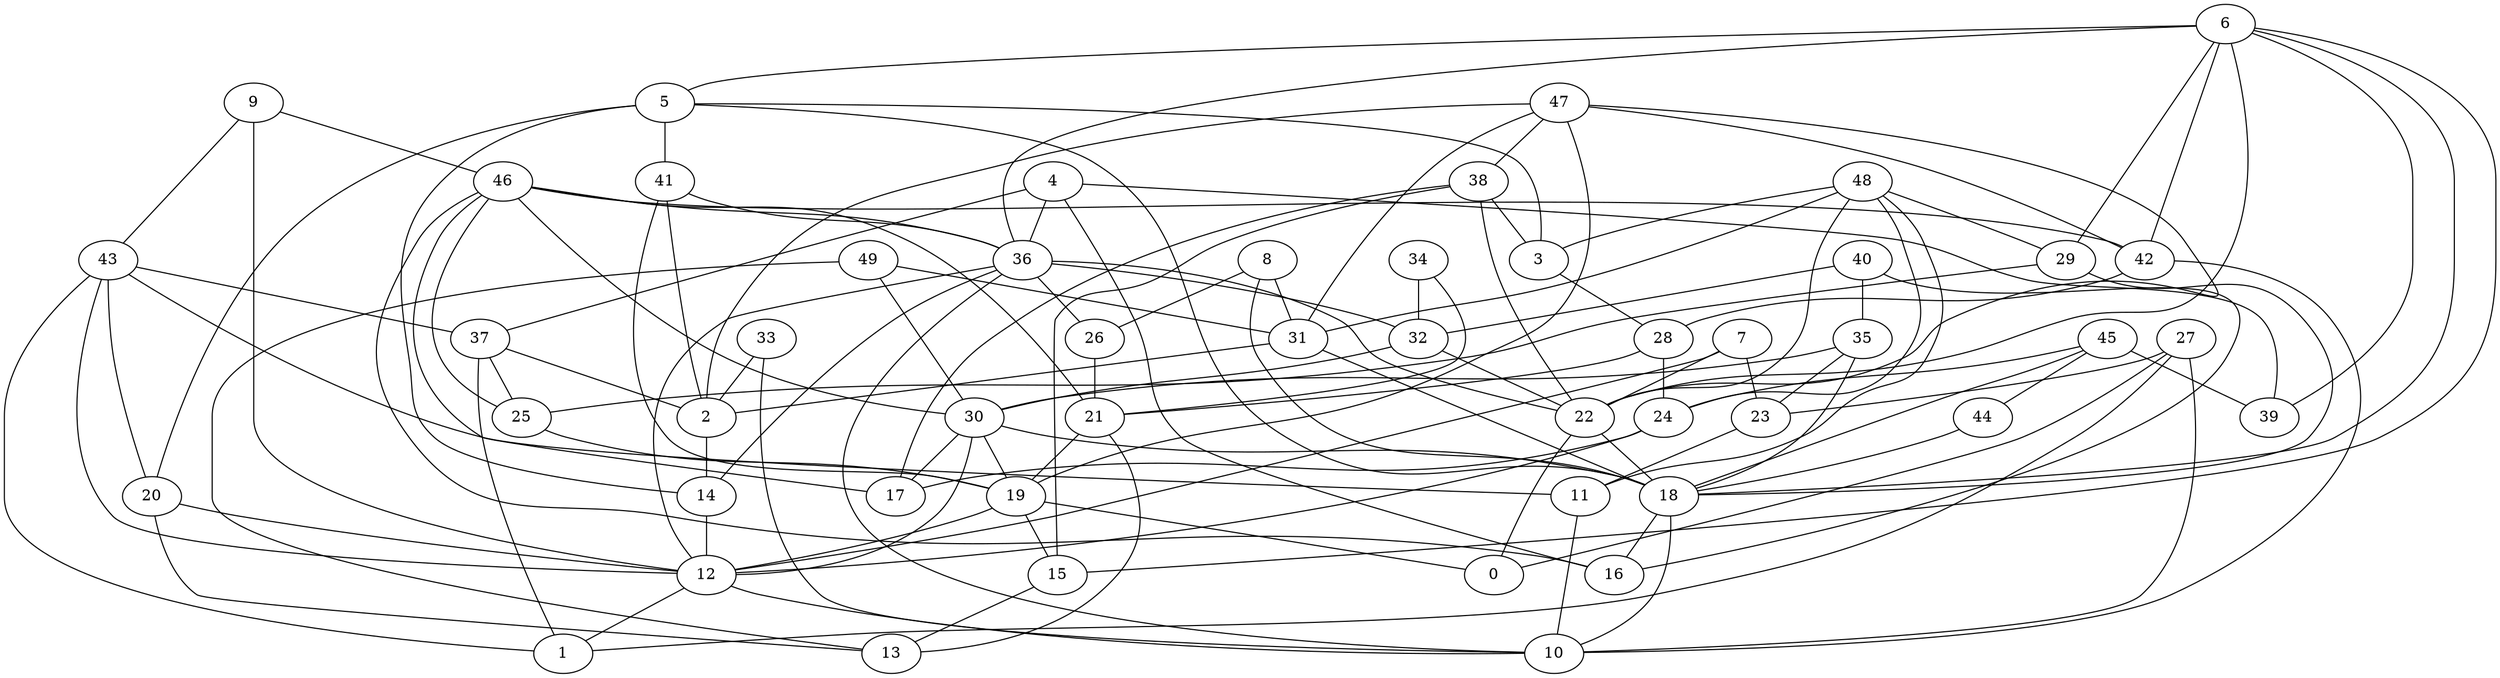digraph GG_graph {

subgraph G_graph {
edge [color = black]
"4" -> "37" [dir = none]
"4" -> "39" [dir = none]
"4" -> "36" [dir = none]
"32" -> "22" [dir = none]
"32" -> "30" [dir = none]
"26" -> "21" [dir = none]
"37" -> "25" [dir = none]
"37" -> "2" [dir = none]
"37" -> "1" [dir = none]
"36" -> "14" [dir = none]
"36" -> "22" [dir = none]
"36" -> "12" [dir = none]
"36" -> "32" [dir = none]
"36" -> "26" [dir = none]
"36" -> "10" [dir = none]
"22" -> "0" [dir = none]
"28" -> "21" [dir = none]
"41" -> "36" [dir = none]
"41" -> "19" [dir = none]
"41" -> "2" [dir = none]
"34" -> "21" [dir = none]
"34" -> "32" [dir = none]
"5" -> "18" [dir = none]
"5" -> "3" [dir = none]
"5" -> "20" [dir = none]
"5" -> "14" [dir = none]
"19" -> "12" [dir = none]
"19" -> "0" [dir = none]
"19" -> "15" [dir = none]
"7" -> "12" [dir = none]
"7" -> "22" [dir = none]
"18" -> "16" [dir = none]
"18" -> "10" [dir = none]
"48" -> "3" [dir = none]
"48" -> "22" [dir = none]
"48" -> "31" [dir = none]
"48" -> "11" [dir = none]
"48" -> "24" [dir = none]
"29" -> "18" [dir = none]
"15" -> "13" [dir = none]
"46" -> "30" [dir = none]
"46" -> "16" [dir = none]
"46" -> "17" [dir = none]
"46" -> "25" [dir = none]
"46" -> "21" [dir = none]
"40" -> "32" [dir = none]
"40" -> "35" [dir = none]
"8" -> "18" [dir = none]
"8" -> "31" [dir = none]
"38" -> "15" [dir = none]
"38" -> "22" [dir = none]
"38" -> "3" [dir = none]
"38" -> "17" [dir = none]
"24" -> "12" [dir = none]
"31" -> "2" [dir = none]
"31" -> "18" [dir = none]
"9" -> "12" [dir = none]
"9" -> "46" [dir = none]
"9" -> "43" [dir = none]
"42" -> "28" [dir = none]
"49" -> "13" [dir = none]
"49" -> "30" [dir = none]
"43" -> "37" [dir = none]
"43" -> "12" [dir = none]
"33" -> "2" [dir = none]
"33" -> "10" [dir = none]
"27" -> "23" [dir = none]
"27" -> "0" [dir = none]
"27" -> "10" [dir = none]
"35" -> "18" [dir = none]
"35" -> "30" [dir = none]
"35" -> "23" [dir = none]
"47" -> "19" [dir = none]
"47" -> "22" [dir = none]
"47" -> "31" [dir = none]
"21" -> "13" [dir = none]
"21" -> "19" [dir = none]
"23" -> "11" [dir = none]
"20" -> "12" [dir = none]
"20" -> "13" [dir = none]
"12" -> "1" [dir = none]
"44" -> "18" [dir = none]
"6" -> "39" [dir = none]
"6" -> "36" [dir = none]
"6" -> "22" [dir = none]
"6" -> "18" [dir = none]
"6" -> "5" [dir = none]
"6" -> "29" [dir = none]
"6" -> "15" [dir = none]
"6" -> "42" [dir = none]
"30" -> "17" [dir = none]
"30" -> "18" [dir = none]
"30" -> "19" [dir = none]
"30" -> "12" [dir = none]
"3" -> "28" [dir = none]
"45" -> "44" [dir = none]
"45" -> "24" [dir = none]
"45" -> "18" [dir = none]
"22" -> "18" [dir = none]
"42" -> "10" [dir = none]
"46" -> "42" [dir = none]
"27" -> "1" [dir = none]
"29" -> "25" [dir = none]
"49" -> "31" [dir = none]
"47" -> "42" [dir = none]
"8" -> "26" [dir = none]
"28" -> "24" [dir = none]
"43" -> "20" [dir = none]
"14" -> "12" [dir = none]
"47" -> "38" [dir = none]
"4" -> "16" [dir = none]
"46" -> "36" [dir = none]
"43" -> "11" [dir = none]
"47" -> "2" [dir = none]
"2" -> "14" [dir = none]
"45" -> "39" [dir = none]
"5" -> "41" [dir = none]
"40" -> "16" [dir = none]
"25" -> "19" [dir = none]
"43" -> "1" [dir = none]
"11" -> "10" [dir = none]
"12" -> "10" [dir = none]
"24" -> "17" [dir = none]
"7" -> "23" [dir = none]
"48" -> "29" [dir = none]
}

}
